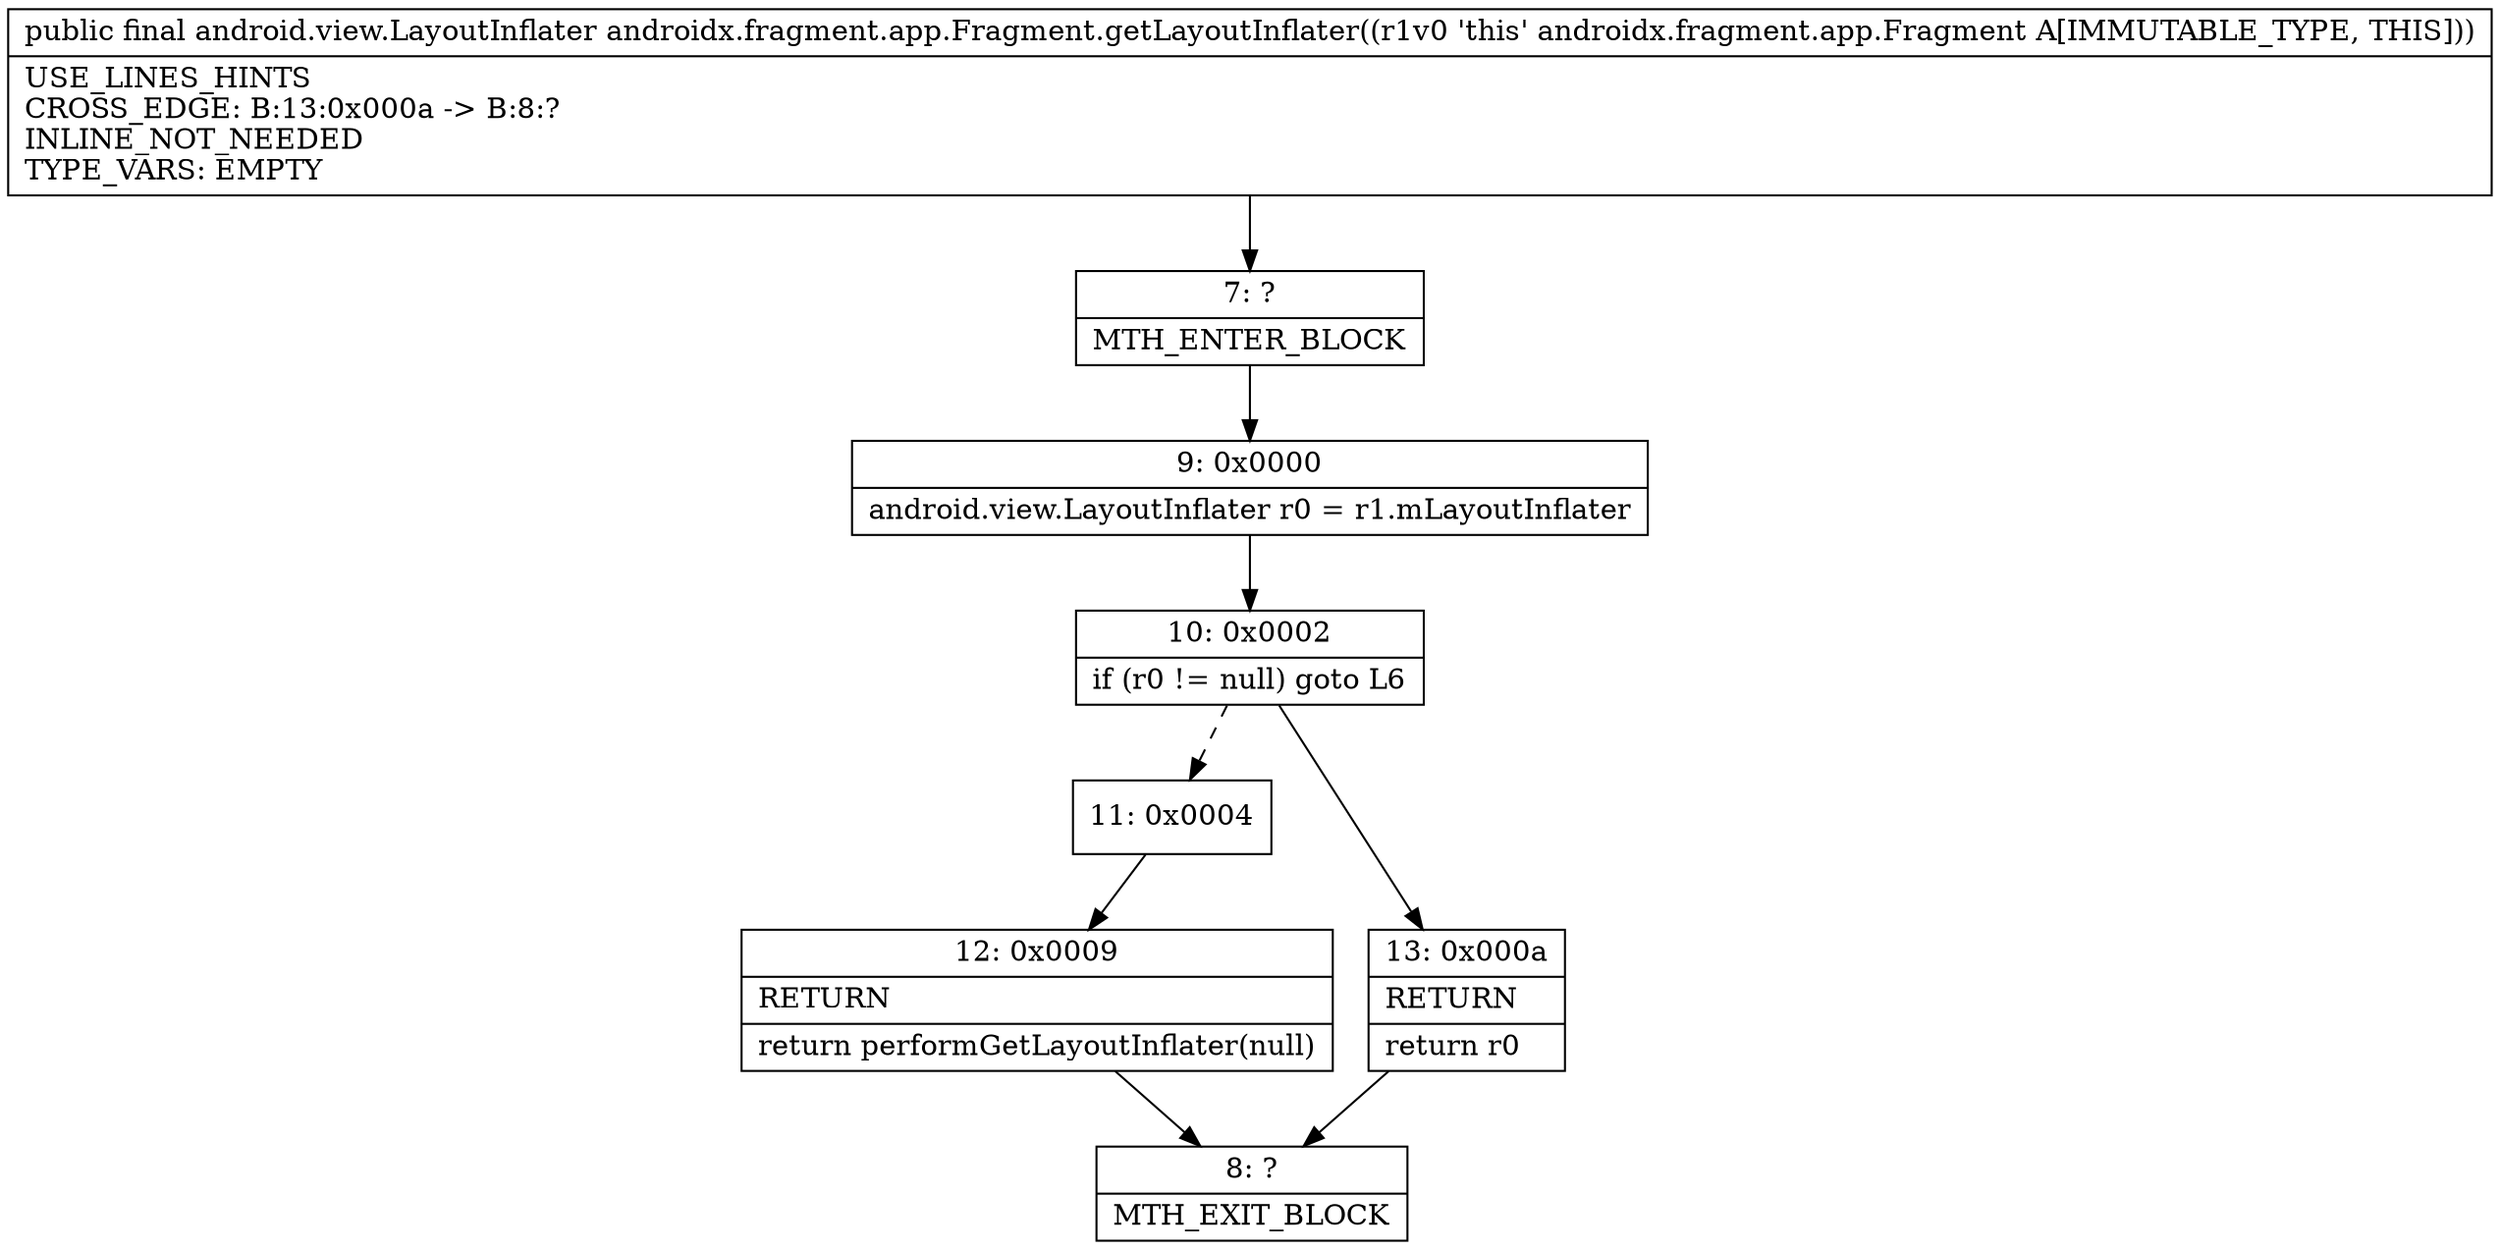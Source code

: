 digraph "CFG forandroidx.fragment.app.Fragment.getLayoutInflater()Landroid\/view\/LayoutInflater;" {
Node_7 [shape=record,label="{7\:\ ?|MTH_ENTER_BLOCK\l}"];
Node_9 [shape=record,label="{9\:\ 0x0000|android.view.LayoutInflater r0 = r1.mLayoutInflater\l}"];
Node_10 [shape=record,label="{10\:\ 0x0002|if (r0 != null) goto L6\l}"];
Node_11 [shape=record,label="{11\:\ 0x0004}"];
Node_12 [shape=record,label="{12\:\ 0x0009|RETURN\l|return performGetLayoutInflater(null)\l}"];
Node_8 [shape=record,label="{8\:\ ?|MTH_EXIT_BLOCK\l}"];
Node_13 [shape=record,label="{13\:\ 0x000a|RETURN\l|return r0\l}"];
MethodNode[shape=record,label="{public final android.view.LayoutInflater androidx.fragment.app.Fragment.getLayoutInflater((r1v0 'this' androidx.fragment.app.Fragment A[IMMUTABLE_TYPE, THIS]))  | USE_LINES_HINTS\lCROSS_EDGE: B:13:0x000a \-\> B:8:?\lINLINE_NOT_NEEDED\lTYPE_VARS: EMPTY\l}"];
MethodNode -> Node_7;Node_7 -> Node_9;
Node_9 -> Node_10;
Node_10 -> Node_11[style=dashed];
Node_10 -> Node_13;
Node_11 -> Node_12;
Node_12 -> Node_8;
Node_13 -> Node_8;
}

